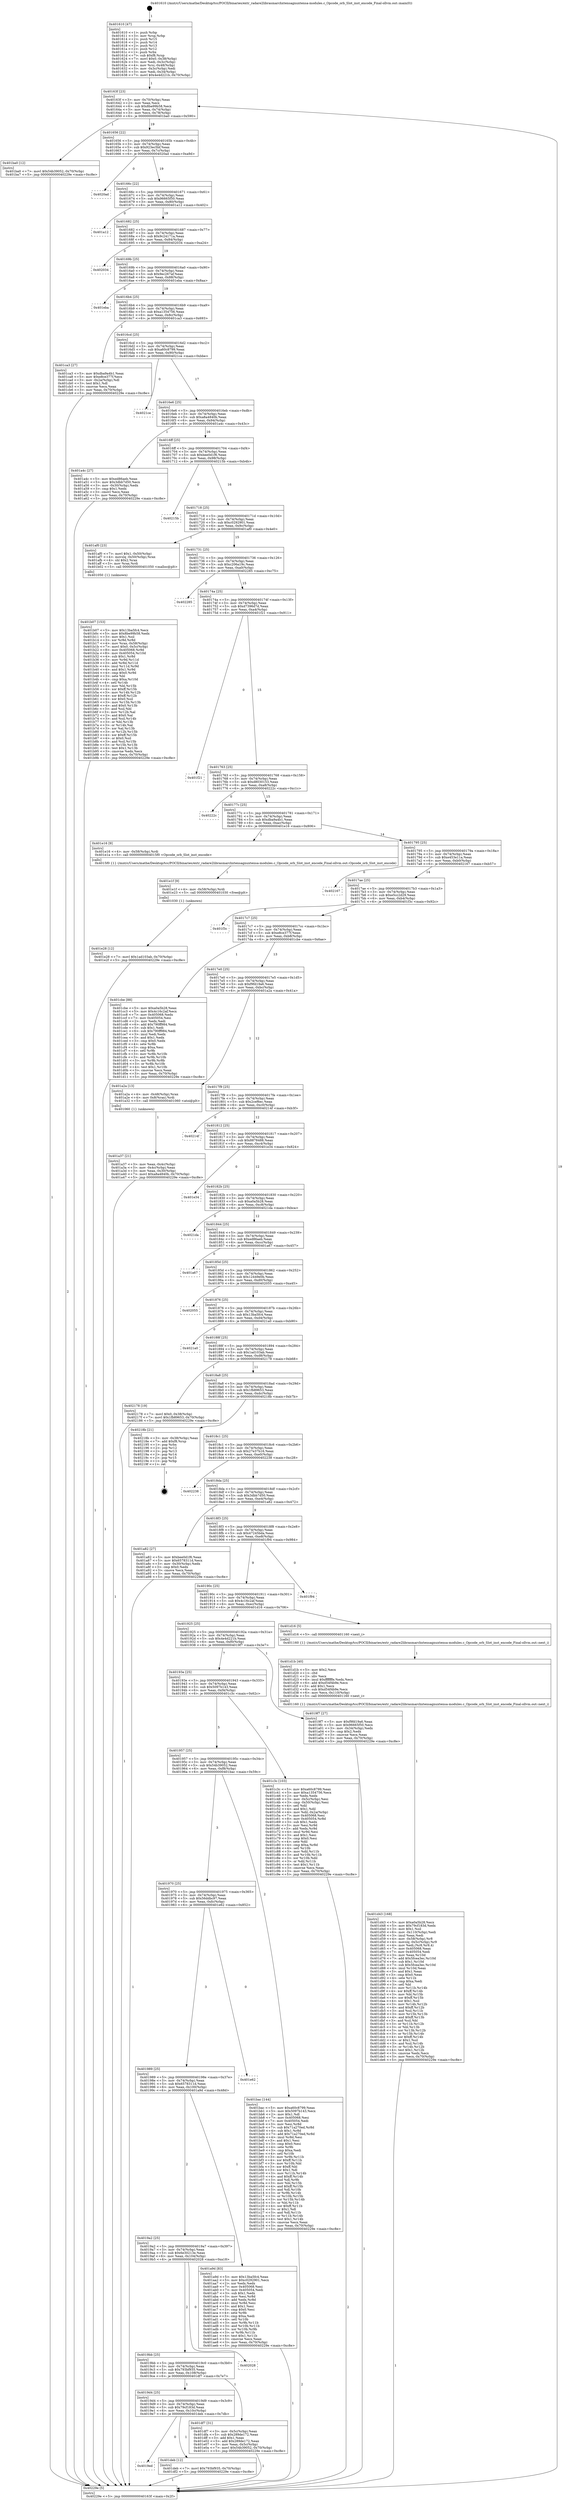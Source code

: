 digraph "0x401610" {
  label = "0x401610 (/mnt/c/Users/mathe/Desktop/tcc/POCII/binaries/extr_radare2librasmarchxtensagnuxtensa-modules.c_Opcode_orb_Slot_inst_encode_Final-ollvm.out::main(0))"
  labelloc = "t"
  node[shape=record]

  Entry [label="",width=0.3,height=0.3,shape=circle,fillcolor=black,style=filled]
  "0x40163f" [label="{
     0x40163f [23]\l
     | [instrs]\l
     &nbsp;&nbsp;0x40163f \<+3\>: mov -0x70(%rbp),%eax\l
     &nbsp;&nbsp;0x401642 \<+2\>: mov %eax,%ecx\l
     &nbsp;&nbsp;0x401644 \<+6\>: sub $0x8be99b58,%ecx\l
     &nbsp;&nbsp;0x40164a \<+3\>: mov %eax,-0x74(%rbp)\l
     &nbsp;&nbsp;0x40164d \<+3\>: mov %ecx,-0x78(%rbp)\l
     &nbsp;&nbsp;0x401650 \<+6\>: je 0000000000401ba0 \<main+0x590\>\l
  }"]
  "0x401ba0" [label="{
     0x401ba0 [12]\l
     | [instrs]\l
     &nbsp;&nbsp;0x401ba0 \<+7\>: movl $0x54b39052,-0x70(%rbp)\l
     &nbsp;&nbsp;0x401ba7 \<+5\>: jmp 000000000040229e \<main+0xc8e\>\l
  }"]
  "0x401656" [label="{
     0x401656 [22]\l
     | [instrs]\l
     &nbsp;&nbsp;0x401656 \<+5\>: jmp 000000000040165b \<main+0x4b\>\l
     &nbsp;&nbsp;0x40165b \<+3\>: mov -0x74(%rbp),%eax\l
     &nbsp;&nbsp;0x40165e \<+5\>: sub $0x923ec5bf,%eax\l
     &nbsp;&nbsp;0x401663 \<+3\>: mov %eax,-0x7c(%rbp)\l
     &nbsp;&nbsp;0x401666 \<+6\>: je 00000000004020ad \<main+0xa9d\>\l
  }"]
  Exit [label="",width=0.3,height=0.3,shape=circle,fillcolor=black,style=filled,peripheries=2]
  "0x4020ad" [label="{
     0x4020ad\l
  }", style=dashed]
  "0x40166c" [label="{
     0x40166c [22]\l
     | [instrs]\l
     &nbsp;&nbsp;0x40166c \<+5\>: jmp 0000000000401671 \<main+0x61\>\l
     &nbsp;&nbsp;0x401671 \<+3\>: mov -0x74(%rbp),%eax\l
     &nbsp;&nbsp;0x401674 \<+5\>: sub $0x96665f50,%eax\l
     &nbsp;&nbsp;0x401679 \<+3\>: mov %eax,-0x80(%rbp)\l
     &nbsp;&nbsp;0x40167c \<+6\>: je 0000000000401a12 \<main+0x402\>\l
  }"]
  "0x401e28" [label="{
     0x401e28 [12]\l
     | [instrs]\l
     &nbsp;&nbsp;0x401e28 \<+7\>: movl $0x1ad103ab,-0x70(%rbp)\l
     &nbsp;&nbsp;0x401e2f \<+5\>: jmp 000000000040229e \<main+0xc8e\>\l
  }"]
  "0x401a12" [label="{
     0x401a12\l
  }", style=dashed]
  "0x401682" [label="{
     0x401682 [25]\l
     | [instrs]\l
     &nbsp;&nbsp;0x401682 \<+5\>: jmp 0000000000401687 \<main+0x77\>\l
     &nbsp;&nbsp;0x401687 \<+3\>: mov -0x74(%rbp),%eax\l
     &nbsp;&nbsp;0x40168a \<+5\>: sub $0x9c24171a,%eax\l
     &nbsp;&nbsp;0x40168f \<+6\>: mov %eax,-0x84(%rbp)\l
     &nbsp;&nbsp;0x401695 \<+6\>: je 0000000000402034 \<main+0xa24\>\l
  }"]
  "0x401e1f" [label="{
     0x401e1f [9]\l
     | [instrs]\l
     &nbsp;&nbsp;0x401e1f \<+4\>: mov -0x58(%rbp),%rdi\l
     &nbsp;&nbsp;0x401e23 \<+5\>: call 0000000000401030 \<free@plt\>\l
     | [calls]\l
     &nbsp;&nbsp;0x401030 \{1\} (unknown)\l
  }"]
  "0x402034" [label="{
     0x402034\l
  }", style=dashed]
  "0x40169b" [label="{
     0x40169b [25]\l
     | [instrs]\l
     &nbsp;&nbsp;0x40169b \<+5\>: jmp 00000000004016a0 \<main+0x90\>\l
     &nbsp;&nbsp;0x4016a0 \<+3\>: mov -0x74(%rbp),%eax\l
     &nbsp;&nbsp;0x4016a3 \<+5\>: sub $0x9ec267af,%eax\l
     &nbsp;&nbsp;0x4016a8 \<+6\>: mov %eax,-0x88(%rbp)\l
     &nbsp;&nbsp;0x4016ae \<+6\>: je 0000000000401eba \<main+0x8aa\>\l
  }"]
  "0x4019ed" [label="{
     0x4019ed\l
  }", style=dashed]
  "0x401eba" [label="{
     0x401eba\l
  }", style=dashed]
  "0x4016b4" [label="{
     0x4016b4 [25]\l
     | [instrs]\l
     &nbsp;&nbsp;0x4016b4 \<+5\>: jmp 00000000004016b9 \<main+0xa9\>\l
     &nbsp;&nbsp;0x4016b9 \<+3\>: mov -0x74(%rbp),%eax\l
     &nbsp;&nbsp;0x4016bc \<+5\>: sub $0xa1354756,%eax\l
     &nbsp;&nbsp;0x4016c1 \<+6\>: mov %eax,-0x8c(%rbp)\l
     &nbsp;&nbsp;0x4016c7 \<+6\>: je 0000000000401ca3 \<main+0x693\>\l
  }"]
  "0x401deb" [label="{
     0x401deb [12]\l
     | [instrs]\l
     &nbsp;&nbsp;0x401deb \<+7\>: movl $0x793bf935,-0x70(%rbp)\l
     &nbsp;&nbsp;0x401df2 \<+5\>: jmp 000000000040229e \<main+0xc8e\>\l
  }"]
  "0x401ca3" [label="{
     0x401ca3 [27]\l
     | [instrs]\l
     &nbsp;&nbsp;0x401ca3 \<+5\>: mov $0xdba9a4b1,%eax\l
     &nbsp;&nbsp;0x401ca8 \<+5\>: mov $0xe8ce377f,%ecx\l
     &nbsp;&nbsp;0x401cad \<+3\>: mov -0x2a(%rbp),%dl\l
     &nbsp;&nbsp;0x401cb0 \<+3\>: test $0x1,%dl\l
     &nbsp;&nbsp;0x401cb3 \<+3\>: cmovne %ecx,%eax\l
     &nbsp;&nbsp;0x401cb6 \<+3\>: mov %eax,-0x70(%rbp)\l
     &nbsp;&nbsp;0x401cb9 \<+5\>: jmp 000000000040229e \<main+0xc8e\>\l
  }"]
  "0x4016cd" [label="{
     0x4016cd [25]\l
     | [instrs]\l
     &nbsp;&nbsp;0x4016cd \<+5\>: jmp 00000000004016d2 \<main+0xc2\>\l
     &nbsp;&nbsp;0x4016d2 \<+3\>: mov -0x74(%rbp),%eax\l
     &nbsp;&nbsp;0x4016d5 \<+5\>: sub $0xa60c8799,%eax\l
     &nbsp;&nbsp;0x4016da \<+6\>: mov %eax,-0x90(%rbp)\l
     &nbsp;&nbsp;0x4016e0 \<+6\>: je 00000000004021ce \<main+0xbbe\>\l
  }"]
  "0x4019d4" [label="{
     0x4019d4 [25]\l
     | [instrs]\l
     &nbsp;&nbsp;0x4019d4 \<+5\>: jmp 00000000004019d9 \<main+0x3c9\>\l
     &nbsp;&nbsp;0x4019d9 \<+3\>: mov -0x74(%rbp),%eax\l
     &nbsp;&nbsp;0x4019dc \<+5\>: sub $0x79cf183d,%eax\l
     &nbsp;&nbsp;0x4019e1 \<+6\>: mov %eax,-0x10c(%rbp)\l
     &nbsp;&nbsp;0x4019e7 \<+6\>: je 0000000000401deb \<main+0x7db\>\l
  }"]
  "0x4021ce" [label="{
     0x4021ce\l
  }", style=dashed]
  "0x4016e6" [label="{
     0x4016e6 [25]\l
     | [instrs]\l
     &nbsp;&nbsp;0x4016e6 \<+5\>: jmp 00000000004016eb \<main+0xdb\>\l
     &nbsp;&nbsp;0x4016eb \<+3\>: mov -0x74(%rbp),%eax\l
     &nbsp;&nbsp;0x4016ee \<+5\>: sub $0xa8a4840b,%eax\l
     &nbsp;&nbsp;0x4016f3 \<+6\>: mov %eax,-0x94(%rbp)\l
     &nbsp;&nbsp;0x4016f9 \<+6\>: je 0000000000401a4c \<main+0x43c\>\l
  }"]
  "0x401df7" [label="{
     0x401df7 [31]\l
     | [instrs]\l
     &nbsp;&nbsp;0x401df7 \<+3\>: mov -0x5c(%rbp),%eax\l
     &nbsp;&nbsp;0x401dfa \<+5\>: sub $0x289de172,%eax\l
     &nbsp;&nbsp;0x401dff \<+3\>: add $0x1,%eax\l
     &nbsp;&nbsp;0x401e02 \<+5\>: add $0x289de172,%eax\l
     &nbsp;&nbsp;0x401e07 \<+3\>: mov %eax,-0x5c(%rbp)\l
     &nbsp;&nbsp;0x401e0a \<+7\>: movl $0x54b39052,-0x70(%rbp)\l
     &nbsp;&nbsp;0x401e11 \<+5\>: jmp 000000000040229e \<main+0xc8e\>\l
  }"]
  "0x401a4c" [label="{
     0x401a4c [27]\l
     | [instrs]\l
     &nbsp;&nbsp;0x401a4c \<+5\>: mov $0xed86aeb,%eax\l
     &nbsp;&nbsp;0x401a51 \<+5\>: mov $0x3dbb7d50,%ecx\l
     &nbsp;&nbsp;0x401a56 \<+3\>: mov -0x30(%rbp),%edx\l
     &nbsp;&nbsp;0x401a59 \<+3\>: cmp $0x1,%edx\l
     &nbsp;&nbsp;0x401a5c \<+3\>: cmovl %ecx,%eax\l
     &nbsp;&nbsp;0x401a5f \<+3\>: mov %eax,-0x70(%rbp)\l
     &nbsp;&nbsp;0x401a62 \<+5\>: jmp 000000000040229e \<main+0xc8e\>\l
  }"]
  "0x4016ff" [label="{
     0x4016ff [25]\l
     | [instrs]\l
     &nbsp;&nbsp;0x4016ff \<+5\>: jmp 0000000000401704 \<main+0xf4\>\l
     &nbsp;&nbsp;0x401704 \<+3\>: mov -0x74(%rbp),%eax\l
     &nbsp;&nbsp;0x401707 \<+5\>: sub $0xbee0d1f6,%eax\l
     &nbsp;&nbsp;0x40170c \<+6\>: mov %eax,-0x98(%rbp)\l
     &nbsp;&nbsp;0x401712 \<+6\>: je 000000000040215b \<main+0xb4b\>\l
  }"]
  "0x4019bb" [label="{
     0x4019bb [25]\l
     | [instrs]\l
     &nbsp;&nbsp;0x4019bb \<+5\>: jmp 00000000004019c0 \<main+0x3b0\>\l
     &nbsp;&nbsp;0x4019c0 \<+3\>: mov -0x74(%rbp),%eax\l
     &nbsp;&nbsp;0x4019c3 \<+5\>: sub $0x793bf935,%eax\l
     &nbsp;&nbsp;0x4019c8 \<+6\>: mov %eax,-0x108(%rbp)\l
     &nbsp;&nbsp;0x4019ce \<+6\>: je 0000000000401df7 \<main+0x7e7\>\l
  }"]
  "0x40215b" [label="{
     0x40215b\l
  }", style=dashed]
  "0x401718" [label="{
     0x401718 [25]\l
     | [instrs]\l
     &nbsp;&nbsp;0x401718 \<+5\>: jmp 000000000040171d \<main+0x10d\>\l
     &nbsp;&nbsp;0x40171d \<+3\>: mov -0x74(%rbp),%eax\l
     &nbsp;&nbsp;0x401720 \<+5\>: sub $0xc0292901,%eax\l
     &nbsp;&nbsp;0x401725 \<+6\>: mov %eax,-0x9c(%rbp)\l
     &nbsp;&nbsp;0x40172b \<+6\>: je 0000000000401af0 \<main+0x4e0\>\l
  }"]
  "0x402028" [label="{
     0x402028\l
  }", style=dashed]
  "0x401af0" [label="{
     0x401af0 [23]\l
     | [instrs]\l
     &nbsp;&nbsp;0x401af0 \<+7\>: movl $0x1,-0x50(%rbp)\l
     &nbsp;&nbsp;0x401af7 \<+4\>: movslq -0x50(%rbp),%rax\l
     &nbsp;&nbsp;0x401afb \<+4\>: shl $0x2,%rax\l
     &nbsp;&nbsp;0x401aff \<+3\>: mov %rax,%rdi\l
     &nbsp;&nbsp;0x401b02 \<+5\>: call 0000000000401050 \<malloc@plt\>\l
     | [calls]\l
     &nbsp;&nbsp;0x401050 \{1\} (unknown)\l
  }"]
  "0x401731" [label="{
     0x401731 [25]\l
     | [instrs]\l
     &nbsp;&nbsp;0x401731 \<+5\>: jmp 0000000000401736 \<main+0x126\>\l
     &nbsp;&nbsp;0x401736 \<+3\>: mov -0x74(%rbp),%eax\l
     &nbsp;&nbsp;0x401739 \<+5\>: sub $0xc206a19c,%eax\l
     &nbsp;&nbsp;0x40173e \<+6\>: mov %eax,-0xa0(%rbp)\l
     &nbsp;&nbsp;0x401744 \<+6\>: je 0000000000402285 \<main+0xc75\>\l
  }"]
  "0x401d43" [label="{
     0x401d43 [168]\l
     | [instrs]\l
     &nbsp;&nbsp;0x401d43 \<+5\>: mov $0xa0a5b28,%ecx\l
     &nbsp;&nbsp;0x401d48 \<+5\>: mov $0x79cf183d,%edx\l
     &nbsp;&nbsp;0x401d4d \<+3\>: mov $0x1,%sil\l
     &nbsp;&nbsp;0x401d50 \<+6\>: mov -0x110(%rbp),%edi\l
     &nbsp;&nbsp;0x401d56 \<+3\>: imul %eax,%edi\l
     &nbsp;&nbsp;0x401d59 \<+4\>: mov -0x58(%rbp),%r8\l
     &nbsp;&nbsp;0x401d5d \<+4\>: movslq -0x5c(%rbp),%r9\l
     &nbsp;&nbsp;0x401d61 \<+4\>: mov %edi,(%r8,%r9,4)\l
     &nbsp;&nbsp;0x401d65 \<+7\>: mov 0x405068,%eax\l
     &nbsp;&nbsp;0x401d6c \<+7\>: mov 0x405054,%edi\l
     &nbsp;&nbsp;0x401d73 \<+3\>: mov %eax,%r10d\l
     &nbsp;&nbsp;0x401d76 \<+7\>: add $0x5fcea3ec,%r10d\l
     &nbsp;&nbsp;0x401d7d \<+4\>: sub $0x1,%r10d\l
     &nbsp;&nbsp;0x401d81 \<+7\>: sub $0x5fcea3ec,%r10d\l
     &nbsp;&nbsp;0x401d88 \<+4\>: imul %r10d,%eax\l
     &nbsp;&nbsp;0x401d8c \<+3\>: and $0x1,%eax\l
     &nbsp;&nbsp;0x401d8f \<+3\>: cmp $0x0,%eax\l
     &nbsp;&nbsp;0x401d92 \<+4\>: sete %r11b\l
     &nbsp;&nbsp;0x401d96 \<+3\>: cmp $0xa,%edi\l
     &nbsp;&nbsp;0x401d99 \<+3\>: setl %bl\l
     &nbsp;&nbsp;0x401d9c \<+3\>: mov %r11b,%r14b\l
     &nbsp;&nbsp;0x401d9f \<+4\>: xor $0xff,%r14b\l
     &nbsp;&nbsp;0x401da3 \<+3\>: mov %bl,%r15b\l
     &nbsp;&nbsp;0x401da6 \<+4\>: xor $0xff,%r15b\l
     &nbsp;&nbsp;0x401daa \<+4\>: xor $0x1,%sil\l
     &nbsp;&nbsp;0x401dae \<+3\>: mov %r14b,%r12b\l
     &nbsp;&nbsp;0x401db1 \<+4\>: and $0xff,%r12b\l
     &nbsp;&nbsp;0x401db5 \<+3\>: and %sil,%r11b\l
     &nbsp;&nbsp;0x401db8 \<+3\>: mov %r15b,%r13b\l
     &nbsp;&nbsp;0x401dbb \<+4\>: and $0xff,%r13b\l
     &nbsp;&nbsp;0x401dbf \<+3\>: and %sil,%bl\l
     &nbsp;&nbsp;0x401dc2 \<+3\>: or %r11b,%r12b\l
     &nbsp;&nbsp;0x401dc5 \<+3\>: or %bl,%r13b\l
     &nbsp;&nbsp;0x401dc8 \<+3\>: xor %r13b,%r12b\l
     &nbsp;&nbsp;0x401dcb \<+3\>: or %r15b,%r14b\l
     &nbsp;&nbsp;0x401dce \<+4\>: xor $0xff,%r14b\l
     &nbsp;&nbsp;0x401dd2 \<+4\>: or $0x1,%sil\l
     &nbsp;&nbsp;0x401dd6 \<+3\>: and %sil,%r14b\l
     &nbsp;&nbsp;0x401dd9 \<+3\>: or %r14b,%r12b\l
     &nbsp;&nbsp;0x401ddc \<+4\>: test $0x1,%r12b\l
     &nbsp;&nbsp;0x401de0 \<+3\>: cmovne %edx,%ecx\l
     &nbsp;&nbsp;0x401de3 \<+3\>: mov %ecx,-0x70(%rbp)\l
     &nbsp;&nbsp;0x401de6 \<+5\>: jmp 000000000040229e \<main+0xc8e\>\l
  }"]
  "0x402285" [label="{
     0x402285\l
  }", style=dashed]
  "0x40174a" [label="{
     0x40174a [25]\l
     | [instrs]\l
     &nbsp;&nbsp;0x40174a \<+5\>: jmp 000000000040174f \<main+0x13f\>\l
     &nbsp;&nbsp;0x40174f \<+3\>: mov -0x74(%rbp),%eax\l
     &nbsp;&nbsp;0x401752 \<+5\>: sub $0xd7396d7d,%eax\l
     &nbsp;&nbsp;0x401757 \<+6\>: mov %eax,-0xa4(%rbp)\l
     &nbsp;&nbsp;0x40175d \<+6\>: je 0000000000401f21 \<main+0x911\>\l
  }"]
  "0x401d1b" [label="{
     0x401d1b [40]\l
     | [instrs]\l
     &nbsp;&nbsp;0x401d1b \<+5\>: mov $0x2,%ecx\l
     &nbsp;&nbsp;0x401d20 \<+1\>: cltd\l
     &nbsp;&nbsp;0x401d21 \<+2\>: idiv %ecx\l
     &nbsp;&nbsp;0x401d23 \<+6\>: imul $0xfffffffe,%edx,%ecx\l
     &nbsp;&nbsp;0x401d29 \<+6\>: add $0xd54f4b9e,%ecx\l
     &nbsp;&nbsp;0x401d2f \<+3\>: add $0x1,%ecx\l
     &nbsp;&nbsp;0x401d32 \<+6\>: sub $0xd54f4b9e,%ecx\l
     &nbsp;&nbsp;0x401d38 \<+6\>: mov %ecx,-0x110(%rbp)\l
     &nbsp;&nbsp;0x401d3e \<+5\>: call 0000000000401160 \<next_i\>\l
     | [calls]\l
     &nbsp;&nbsp;0x401160 \{1\} (/mnt/c/Users/mathe/Desktop/tcc/POCII/binaries/extr_radare2librasmarchxtensagnuxtensa-modules.c_Opcode_orb_Slot_inst_encode_Final-ollvm.out::next_i)\l
  }"]
  "0x401f21" [label="{
     0x401f21\l
  }", style=dashed]
  "0x401763" [label="{
     0x401763 [25]\l
     | [instrs]\l
     &nbsp;&nbsp;0x401763 \<+5\>: jmp 0000000000401768 \<main+0x158\>\l
     &nbsp;&nbsp;0x401768 \<+3\>: mov -0x74(%rbp),%eax\l
     &nbsp;&nbsp;0x40176b \<+5\>: sub $0xd8030153,%eax\l
     &nbsp;&nbsp;0x401770 \<+6\>: mov %eax,-0xa8(%rbp)\l
     &nbsp;&nbsp;0x401776 \<+6\>: je 000000000040222c \<main+0xc1c\>\l
  }"]
  "0x401b07" [label="{
     0x401b07 [153]\l
     | [instrs]\l
     &nbsp;&nbsp;0x401b07 \<+5\>: mov $0x13ba5fc4,%ecx\l
     &nbsp;&nbsp;0x401b0c \<+5\>: mov $0x8be99b58,%edx\l
     &nbsp;&nbsp;0x401b11 \<+3\>: mov $0x1,%sil\l
     &nbsp;&nbsp;0x401b14 \<+3\>: xor %r8d,%r8d\l
     &nbsp;&nbsp;0x401b17 \<+4\>: mov %rax,-0x58(%rbp)\l
     &nbsp;&nbsp;0x401b1b \<+7\>: movl $0x0,-0x5c(%rbp)\l
     &nbsp;&nbsp;0x401b22 \<+8\>: mov 0x405068,%r9d\l
     &nbsp;&nbsp;0x401b2a \<+8\>: mov 0x405054,%r10d\l
     &nbsp;&nbsp;0x401b32 \<+4\>: sub $0x1,%r8d\l
     &nbsp;&nbsp;0x401b36 \<+3\>: mov %r9d,%r11d\l
     &nbsp;&nbsp;0x401b39 \<+3\>: add %r8d,%r11d\l
     &nbsp;&nbsp;0x401b3c \<+4\>: imul %r11d,%r9d\l
     &nbsp;&nbsp;0x401b40 \<+4\>: and $0x1,%r9d\l
     &nbsp;&nbsp;0x401b44 \<+4\>: cmp $0x0,%r9d\l
     &nbsp;&nbsp;0x401b48 \<+3\>: sete %bl\l
     &nbsp;&nbsp;0x401b4b \<+4\>: cmp $0xa,%r10d\l
     &nbsp;&nbsp;0x401b4f \<+4\>: setl %r14b\l
     &nbsp;&nbsp;0x401b53 \<+3\>: mov %bl,%r15b\l
     &nbsp;&nbsp;0x401b56 \<+4\>: xor $0xff,%r15b\l
     &nbsp;&nbsp;0x401b5a \<+3\>: mov %r14b,%r12b\l
     &nbsp;&nbsp;0x401b5d \<+4\>: xor $0xff,%r12b\l
     &nbsp;&nbsp;0x401b61 \<+4\>: xor $0x0,%sil\l
     &nbsp;&nbsp;0x401b65 \<+3\>: mov %r15b,%r13b\l
     &nbsp;&nbsp;0x401b68 \<+4\>: and $0x0,%r13b\l
     &nbsp;&nbsp;0x401b6c \<+3\>: and %sil,%bl\l
     &nbsp;&nbsp;0x401b6f \<+3\>: mov %r12b,%al\l
     &nbsp;&nbsp;0x401b72 \<+2\>: and $0x0,%al\l
     &nbsp;&nbsp;0x401b74 \<+3\>: and %sil,%r14b\l
     &nbsp;&nbsp;0x401b77 \<+3\>: or %bl,%r13b\l
     &nbsp;&nbsp;0x401b7a \<+3\>: or %r14b,%al\l
     &nbsp;&nbsp;0x401b7d \<+3\>: xor %al,%r13b\l
     &nbsp;&nbsp;0x401b80 \<+3\>: or %r12b,%r15b\l
     &nbsp;&nbsp;0x401b83 \<+4\>: xor $0xff,%r15b\l
     &nbsp;&nbsp;0x401b87 \<+4\>: or $0x0,%sil\l
     &nbsp;&nbsp;0x401b8b \<+3\>: and %sil,%r15b\l
     &nbsp;&nbsp;0x401b8e \<+3\>: or %r15b,%r13b\l
     &nbsp;&nbsp;0x401b91 \<+4\>: test $0x1,%r13b\l
     &nbsp;&nbsp;0x401b95 \<+3\>: cmovne %edx,%ecx\l
     &nbsp;&nbsp;0x401b98 \<+3\>: mov %ecx,-0x70(%rbp)\l
     &nbsp;&nbsp;0x401b9b \<+5\>: jmp 000000000040229e \<main+0xc8e\>\l
  }"]
  "0x40222c" [label="{
     0x40222c\l
  }", style=dashed]
  "0x40177c" [label="{
     0x40177c [25]\l
     | [instrs]\l
     &nbsp;&nbsp;0x40177c \<+5\>: jmp 0000000000401781 \<main+0x171\>\l
     &nbsp;&nbsp;0x401781 \<+3\>: mov -0x74(%rbp),%eax\l
     &nbsp;&nbsp;0x401784 \<+5\>: sub $0xdba9a4b1,%eax\l
     &nbsp;&nbsp;0x401789 \<+6\>: mov %eax,-0xac(%rbp)\l
     &nbsp;&nbsp;0x40178f \<+6\>: je 0000000000401e16 \<main+0x806\>\l
  }"]
  "0x4019a2" [label="{
     0x4019a2 [25]\l
     | [instrs]\l
     &nbsp;&nbsp;0x4019a2 \<+5\>: jmp 00000000004019a7 \<main+0x397\>\l
     &nbsp;&nbsp;0x4019a7 \<+3\>: mov -0x74(%rbp),%eax\l
     &nbsp;&nbsp;0x4019aa \<+5\>: sub $0x6e30213e,%eax\l
     &nbsp;&nbsp;0x4019af \<+6\>: mov %eax,-0x104(%rbp)\l
     &nbsp;&nbsp;0x4019b5 \<+6\>: je 0000000000402028 \<main+0xa18\>\l
  }"]
  "0x401e16" [label="{
     0x401e16 [9]\l
     | [instrs]\l
     &nbsp;&nbsp;0x401e16 \<+4\>: mov -0x58(%rbp),%rdi\l
     &nbsp;&nbsp;0x401e1a \<+5\>: call 00000000004015f0 \<Opcode_orb_Slot_inst_encode\>\l
     | [calls]\l
     &nbsp;&nbsp;0x4015f0 \{1\} (/mnt/c/Users/mathe/Desktop/tcc/POCII/binaries/extr_radare2librasmarchxtensagnuxtensa-modules.c_Opcode_orb_Slot_inst_encode_Final-ollvm.out::Opcode_orb_Slot_inst_encode)\l
  }"]
  "0x401795" [label="{
     0x401795 [25]\l
     | [instrs]\l
     &nbsp;&nbsp;0x401795 \<+5\>: jmp 000000000040179a \<main+0x18a\>\l
     &nbsp;&nbsp;0x40179a \<+3\>: mov -0x74(%rbp),%eax\l
     &nbsp;&nbsp;0x40179d \<+5\>: sub $0xe453e11a,%eax\l
     &nbsp;&nbsp;0x4017a2 \<+6\>: mov %eax,-0xb0(%rbp)\l
     &nbsp;&nbsp;0x4017a8 \<+6\>: je 0000000000402167 \<main+0xb57\>\l
  }"]
  "0x401a9d" [label="{
     0x401a9d [83]\l
     | [instrs]\l
     &nbsp;&nbsp;0x401a9d \<+5\>: mov $0x13ba5fc4,%eax\l
     &nbsp;&nbsp;0x401aa2 \<+5\>: mov $0xc0292901,%ecx\l
     &nbsp;&nbsp;0x401aa7 \<+2\>: xor %edx,%edx\l
     &nbsp;&nbsp;0x401aa9 \<+7\>: mov 0x405068,%esi\l
     &nbsp;&nbsp;0x401ab0 \<+7\>: mov 0x405054,%edi\l
     &nbsp;&nbsp;0x401ab7 \<+3\>: sub $0x1,%edx\l
     &nbsp;&nbsp;0x401aba \<+3\>: mov %esi,%r8d\l
     &nbsp;&nbsp;0x401abd \<+3\>: add %edx,%r8d\l
     &nbsp;&nbsp;0x401ac0 \<+4\>: imul %r8d,%esi\l
     &nbsp;&nbsp;0x401ac4 \<+3\>: and $0x1,%esi\l
     &nbsp;&nbsp;0x401ac7 \<+3\>: cmp $0x0,%esi\l
     &nbsp;&nbsp;0x401aca \<+4\>: sete %r9b\l
     &nbsp;&nbsp;0x401ace \<+3\>: cmp $0xa,%edi\l
     &nbsp;&nbsp;0x401ad1 \<+4\>: setl %r10b\l
     &nbsp;&nbsp;0x401ad5 \<+3\>: mov %r9b,%r11b\l
     &nbsp;&nbsp;0x401ad8 \<+3\>: and %r10b,%r11b\l
     &nbsp;&nbsp;0x401adb \<+3\>: xor %r10b,%r9b\l
     &nbsp;&nbsp;0x401ade \<+3\>: or %r9b,%r11b\l
     &nbsp;&nbsp;0x401ae1 \<+4\>: test $0x1,%r11b\l
     &nbsp;&nbsp;0x401ae5 \<+3\>: cmovne %ecx,%eax\l
     &nbsp;&nbsp;0x401ae8 \<+3\>: mov %eax,-0x70(%rbp)\l
     &nbsp;&nbsp;0x401aeb \<+5\>: jmp 000000000040229e \<main+0xc8e\>\l
  }"]
  "0x402167" [label="{
     0x402167\l
  }", style=dashed]
  "0x4017ae" [label="{
     0x4017ae [25]\l
     | [instrs]\l
     &nbsp;&nbsp;0x4017ae \<+5\>: jmp 00000000004017b3 \<main+0x1a3\>\l
     &nbsp;&nbsp;0x4017b3 \<+3\>: mov -0x74(%rbp),%eax\l
     &nbsp;&nbsp;0x4017b6 \<+5\>: sub $0xe5cc2d29,%eax\l
     &nbsp;&nbsp;0x4017bb \<+6\>: mov %eax,-0xb4(%rbp)\l
     &nbsp;&nbsp;0x4017c1 \<+6\>: je 0000000000401f3c \<main+0x92c\>\l
  }"]
  "0x401989" [label="{
     0x401989 [25]\l
     | [instrs]\l
     &nbsp;&nbsp;0x401989 \<+5\>: jmp 000000000040198e \<main+0x37e\>\l
     &nbsp;&nbsp;0x40198e \<+3\>: mov -0x74(%rbp),%eax\l
     &nbsp;&nbsp;0x401991 \<+5\>: sub $0x6578311d,%eax\l
     &nbsp;&nbsp;0x401996 \<+6\>: mov %eax,-0x100(%rbp)\l
     &nbsp;&nbsp;0x40199c \<+6\>: je 0000000000401a9d \<main+0x48d\>\l
  }"]
  "0x401f3c" [label="{
     0x401f3c\l
  }", style=dashed]
  "0x4017c7" [label="{
     0x4017c7 [25]\l
     | [instrs]\l
     &nbsp;&nbsp;0x4017c7 \<+5\>: jmp 00000000004017cc \<main+0x1bc\>\l
     &nbsp;&nbsp;0x4017cc \<+3\>: mov -0x74(%rbp),%eax\l
     &nbsp;&nbsp;0x4017cf \<+5\>: sub $0xe8ce377f,%eax\l
     &nbsp;&nbsp;0x4017d4 \<+6\>: mov %eax,-0xb8(%rbp)\l
     &nbsp;&nbsp;0x4017da \<+6\>: je 0000000000401cbe \<main+0x6ae\>\l
  }"]
  "0x401e62" [label="{
     0x401e62\l
  }", style=dashed]
  "0x401cbe" [label="{
     0x401cbe [88]\l
     | [instrs]\l
     &nbsp;&nbsp;0x401cbe \<+5\>: mov $0xa0a5b28,%eax\l
     &nbsp;&nbsp;0x401cc3 \<+5\>: mov $0x4c16c2af,%ecx\l
     &nbsp;&nbsp;0x401cc8 \<+7\>: mov 0x405068,%edx\l
     &nbsp;&nbsp;0x401ccf \<+7\>: mov 0x405054,%esi\l
     &nbsp;&nbsp;0x401cd6 \<+2\>: mov %edx,%edi\l
     &nbsp;&nbsp;0x401cd8 \<+6\>: add $0x790ff984,%edi\l
     &nbsp;&nbsp;0x401cde \<+3\>: sub $0x1,%edi\l
     &nbsp;&nbsp;0x401ce1 \<+6\>: sub $0x790ff984,%edi\l
     &nbsp;&nbsp;0x401ce7 \<+3\>: imul %edi,%edx\l
     &nbsp;&nbsp;0x401cea \<+3\>: and $0x1,%edx\l
     &nbsp;&nbsp;0x401ced \<+3\>: cmp $0x0,%edx\l
     &nbsp;&nbsp;0x401cf0 \<+4\>: sete %r8b\l
     &nbsp;&nbsp;0x401cf4 \<+3\>: cmp $0xa,%esi\l
     &nbsp;&nbsp;0x401cf7 \<+4\>: setl %r9b\l
     &nbsp;&nbsp;0x401cfb \<+3\>: mov %r8b,%r10b\l
     &nbsp;&nbsp;0x401cfe \<+3\>: and %r9b,%r10b\l
     &nbsp;&nbsp;0x401d01 \<+3\>: xor %r9b,%r8b\l
     &nbsp;&nbsp;0x401d04 \<+3\>: or %r8b,%r10b\l
     &nbsp;&nbsp;0x401d07 \<+4\>: test $0x1,%r10b\l
     &nbsp;&nbsp;0x401d0b \<+3\>: cmovne %ecx,%eax\l
     &nbsp;&nbsp;0x401d0e \<+3\>: mov %eax,-0x70(%rbp)\l
     &nbsp;&nbsp;0x401d11 \<+5\>: jmp 000000000040229e \<main+0xc8e\>\l
  }"]
  "0x4017e0" [label="{
     0x4017e0 [25]\l
     | [instrs]\l
     &nbsp;&nbsp;0x4017e0 \<+5\>: jmp 00000000004017e5 \<main+0x1d5\>\l
     &nbsp;&nbsp;0x4017e5 \<+3\>: mov -0x74(%rbp),%eax\l
     &nbsp;&nbsp;0x4017e8 \<+5\>: sub $0xf9fd19a6,%eax\l
     &nbsp;&nbsp;0x4017ed \<+6\>: mov %eax,-0xbc(%rbp)\l
     &nbsp;&nbsp;0x4017f3 \<+6\>: je 0000000000401a2a \<main+0x41a\>\l
  }"]
  "0x401970" [label="{
     0x401970 [25]\l
     | [instrs]\l
     &nbsp;&nbsp;0x401970 \<+5\>: jmp 0000000000401975 \<main+0x365\>\l
     &nbsp;&nbsp;0x401975 \<+3\>: mov -0x74(%rbp),%eax\l
     &nbsp;&nbsp;0x401978 \<+5\>: sub $0x56ddbc97,%eax\l
     &nbsp;&nbsp;0x40197d \<+6\>: mov %eax,-0xfc(%rbp)\l
     &nbsp;&nbsp;0x401983 \<+6\>: je 0000000000401e62 \<main+0x852\>\l
  }"]
  "0x401a2a" [label="{
     0x401a2a [13]\l
     | [instrs]\l
     &nbsp;&nbsp;0x401a2a \<+4\>: mov -0x48(%rbp),%rax\l
     &nbsp;&nbsp;0x401a2e \<+4\>: mov 0x8(%rax),%rdi\l
     &nbsp;&nbsp;0x401a32 \<+5\>: call 0000000000401060 \<atoi@plt\>\l
     | [calls]\l
     &nbsp;&nbsp;0x401060 \{1\} (unknown)\l
  }"]
  "0x4017f9" [label="{
     0x4017f9 [25]\l
     | [instrs]\l
     &nbsp;&nbsp;0x4017f9 \<+5\>: jmp 00000000004017fe \<main+0x1ee\>\l
     &nbsp;&nbsp;0x4017fe \<+3\>: mov -0x74(%rbp),%eax\l
     &nbsp;&nbsp;0x401801 \<+5\>: sub $0x2cef6ec,%eax\l
     &nbsp;&nbsp;0x401806 \<+6\>: mov %eax,-0xc0(%rbp)\l
     &nbsp;&nbsp;0x40180c \<+6\>: je 000000000040214f \<main+0xb3f\>\l
  }"]
  "0x401bac" [label="{
     0x401bac [144]\l
     | [instrs]\l
     &nbsp;&nbsp;0x401bac \<+5\>: mov $0xa60c8799,%eax\l
     &nbsp;&nbsp;0x401bb1 \<+5\>: mov $0x5097b143,%ecx\l
     &nbsp;&nbsp;0x401bb6 \<+2\>: mov $0x1,%dl\l
     &nbsp;&nbsp;0x401bb8 \<+7\>: mov 0x405068,%esi\l
     &nbsp;&nbsp;0x401bbf \<+7\>: mov 0x405054,%edi\l
     &nbsp;&nbsp;0x401bc6 \<+3\>: mov %esi,%r8d\l
     &nbsp;&nbsp;0x401bc9 \<+7\>: sub $0x71a270ed,%r8d\l
     &nbsp;&nbsp;0x401bd0 \<+4\>: sub $0x1,%r8d\l
     &nbsp;&nbsp;0x401bd4 \<+7\>: add $0x71a270ed,%r8d\l
     &nbsp;&nbsp;0x401bdb \<+4\>: imul %r8d,%esi\l
     &nbsp;&nbsp;0x401bdf \<+3\>: and $0x1,%esi\l
     &nbsp;&nbsp;0x401be2 \<+3\>: cmp $0x0,%esi\l
     &nbsp;&nbsp;0x401be5 \<+4\>: sete %r9b\l
     &nbsp;&nbsp;0x401be9 \<+3\>: cmp $0xa,%edi\l
     &nbsp;&nbsp;0x401bec \<+4\>: setl %r10b\l
     &nbsp;&nbsp;0x401bf0 \<+3\>: mov %r9b,%r11b\l
     &nbsp;&nbsp;0x401bf3 \<+4\>: xor $0xff,%r11b\l
     &nbsp;&nbsp;0x401bf7 \<+3\>: mov %r10b,%bl\l
     &nbsp;&nbsp;0x401bfa \<+3\>: xor $0xff,%bl\l
     &nbsp;&nbsp;0x401bfd \<+3\>: xor $0x1,%dl\l
     &nbsp;&nbsp;0x401c00 \<+3\>: mov %r11b,%r14b\l
     &nbsp;&nbsp;0x401c03 \<+4\>: and $0xff,%r14b\l
     &nbsp;&nbsp;0x401c07 \<+3\>: and %dl,%r9b\l
     &nbsp;&nbsp;0x401c0a \<+3\>: mov %bl,%r15b\l
     &nbsp;&nbsp;0x401c0d \<+4\>: and $0xff,%r15b\l
     &nbsp;&nbsp;0x401c11 \<+3\>: and %dl,%r10b\l
     &nbsp;&nbsp;0x401c14 \<+3\>: or %r9b,%r14b\l
     &nbsp;&nbsp;0x401c17 \<+3\>: or %r10b,%r15b\l
     &nbsp;&nbsp;0x401c1a \<+3\>: xor %r15b,%r14b\l
     &nbsp;&nbsp;0x401c1d \<+3\>: or %bl,%r11b\l
     &nbsp;&nbsp;0x401c20 \<+4\>: xor $0xff,%r11b\l
     &nbsp;&nbsp;0x401c24 \<+3\>: or $0x1,%dl\l
     &nbsp;&nbsp;0x401c27 \<+3\>: and %dl,%r11b\l
     &nbsp;&nbsp;0x401c2a \<+3\>: or %r11b,%r14b\l
     &nbsp;&nbsp;0x401c2d \<+4\>: test $0x1,%r14b\l
     &nbsp;&nbsp;0x401c31 \<+3\>: cmovne %ecx,%eax\l
     &nbsp;&nbsp;0x401c34 \<+3\>: mov %eax,-0x70(%rbp)\l
     &nbsp;&nbsp;0x401c37 \<+5\>: jmp 000000000040229e \<main+0xc8e\>\l
  }"]
  "0x40214f" [label="{
     0x40214f\l
  }", style=dashed]
  "0x401812" [label="{
     0x401812 [25]\l
     | [instrs]\l
     &nbsp;&nbsp;0x401812 \<+5\>: jmp 0000000000401817 \<main+0x207\>\l
     &nbsp;&nbsp;0x401817 \<+3\>: mov -0x74(%rbp),%eax\l
     &nbsp;&nbsp;0x40181a \<+5\>: sub $0x8878488,%eax\l
     &nbsp;&nbsp;0x40181f \<+6\>: mov %eax,-0xc4(%rbp)\l
     &nbsp;&nbsp;0x401825 \<+6\>: je 0000000000401e34 \<main+0x824\>\l
  }"]
  "0x401957" [label="{
     0x401957 [25]\l
     | [instrs]\l
     &nbsp;&nbsp;0x401957 \<+5\>: jmp 000000000040195c \<main+0x34c\>\l
     &nbsp;&nbsp;0x40195c \<+3\>: mov -0x74(%rbp),%eax\l
     &nbsp;&nbsp;0x40195f \<+5\>: sub $0x54b39052,%eax\l
     &nbsp;&nbsp;0x401964 \<+6\>: mov %eax,-0xf8(%rbp)\l
     &nbsp;&nbsp;0x40196a \<+6\>: je 0000000000401bac \<main+0x59c\>\l
  }"]
  "0x401e34" [label="{
     0x401e34\l
  }", style=dashed]
  "0x40182b" [label="{
     0x40182b [25]\l
     | [instrs]\l
     &nbsp;&nbsp;0x40182b \<+5\>: jmp 0000000000401830 \<main+0x220\>\l
     &nbsp;&nbsp;0x401830 \<+3\>: mov -0x74(%rbp),%eax\l
     &nbsp;&nbsp;0x401833 \<+5\>: sub $0xa0a5b28,%eax\l
     &nbsp;&nbsp;0x401838 \<+6\>: mov %eax,-0xc8(%rbp)\l
     &nbsp;&nbsp;0x40183e \<+6\>: je 00000000004021da \<main+0xbca\>\l
  }"]
  "0x401c3c" [label="{
     0x401c3c [103]\l
     | [instrs]\l
     &nbsp;&nbsp;0x401c3c \<+5\>: mov $0xa60c8799,%eax\l
     &nbsp;&nbsp;0x401c41 \<+5\>: mov $0xa1354756,%ecx\l
     &nbsp;&nbsp;0x401c46 \<+2\>: xor %edx,%edx\l
     &nbsp;&nbsp;0x401c48 \<+3\>: mov -0x5c(%rbp),%esi\l
     &nbsp;&nbsp;0x401c4b \<+3\>: cmp -0x50(%rbp),%esi\l
     &nbsp;&nbsp;0x401c4e \<+4\>: setl %dil\l
     &nbsp;&nbsp;0x401c52 \<+4\>: and $0x1,%dil\l
     &nbsp;&nbsp;0x401c56 \<+4\>: mov %dil,-0x2a(%rbp)\l
     &nbsp;&nbsp;0x401c5a \<+7\>: mov 0x405068,%esi\l
     &nbsp;&nbsp;0x401c61 \<+8\>: mov 0x405054,%r8d\l
     &nbsp;&nbsp;0x401c69 \<+3\>: sub $0x1,%edx\l
     &nbsp;&nbsp;0x401c6c \<+3\>: mov %esi,%r9d\l
     &nbsp;&nbsp;0x401c6f \<+3\>: add %edx,%r9d\l
     &nbsp;&nbsp;0x401c72 \<+4\>: imul %r9d,%esi\l
     &nbsp;&nbsp;0x401c76 \<+3\>: and $0x1,%esi\l
     &nbsp;&nbsp;0x401c79 \<+3\>: cmp $0x0,%esi\l
     &nbsp;&nbsp;0x401c7c \<+4\>: sete %dil\l
     &nbsp;&nbsp;0x401c80 \<+4\>: cmp $0xa,%r8d\l
     &nbsp;&nbsp;0x401c84 \<+4\>: setl %r10b\l
     &nbsp;&nbsp;0x401c88 \<+3\>: mov %dil,%r11b\l
     &nbsp;&nbsp;0x401c8b \<+3\>: and %r10b,%r11b\l
     &nbsp;&nbsp;0x401c8e \<+3\>: xor %r10b,%dil\l
     &nbsp;&nbsp;0x401c91 \<+3\>: or %dil,%r11b\l
     &nbsp;&nbsp;0x401c94 \<+4\>: test $0x1,%r11b\l
     &nbsp;&nbsp;0x401c98 \<+3\>: cmovne %ecx,%eax\l
     &nbsp;&nbsp;0x401c9b \<+3\>: mov %eax,-0x70(%rbp)\l
     &nbsp;&nbsp;0x401c9e \<+5\>: jmp 000000000040229e \<main+0xc8e\>\l
  }"]
  "0x4021da" [label="{
     0x4021da\l
  }", style=dashed]
  "0x401844" [label="{
     0x401844 [25]\l
     | [instrs]\l
     &nbsp;&nbsp;0x401844 \<+5\>: jmp 0000000000401849 \<main+0x239\>\l
     &nbsp;&nbsp;0x401849 \<+3\>: mov -0x74(%rbp),%eax\l
     &nbsp;&nbsp;0x40184c \<+5\>: sub $0xed86aeb,%eax\l
     &nbsp;&nbsp;0x401851 \<+6\>: mov %eax,-0xcc(%rbp)\l
     &nbsp;&nbsp;0x401857 \<+6\>: je 0000000000401a67 \<main+0x457\>\l
  }"]
  "0x401a37" [label="{
     0x401a37 [21]\l
     | [instrs]\l
     &nbsp;&nbsp;0x401a37 \<+3\>: mov %eax,-0x4c(%rbp)\l
     &nbsp;&nbsp;0x401a3a \<+3\>: mov -0x4c(%rbp),%eax\l
     &nbsp;&nbsp;0x401a3d \<+3\>: mov %eax,-0x30(%rbp)\l
     &nbsp;&nbsp;0x401a40 \<+7\>: movl $0xa8a4840b,-0x70(%rbp)\l
     &nbsp;&nbsp;0x401a47 \<+5\>: jmp 000000000040229e \<main+0xc8e\>\l
  }"]
  "0x401a67" [label="{
     0x401a67\l
  }", style=dashed]
  "0x40185d" [label="{
     0x40185d [25]\l
     | [instrs]\l
     &nbsp;&nbsp;0x40185d \<+5\>: jmp 0000000000401862 \<main+0x252\>\l
     &nbsp;&nbsp;0x401862 \<+3\>: mov -0x74(%rbp),%eax\l
     &nbsp;&nbsp;0x401865 \<+5\>: sub $0x12449e0b,%eax\l
     &nbsp;&nbsp;0x40186a \<+6\>: mov %eax,-0xd0(%rbp)\l
     &nbsp;&nbsp;0x401870 \<+6\>: je 0000000000402055 \<main+0xa45\>\l
  }"]
  "0x401610" [label="{
     0x401610 [47]\l
     | [instrs]\l
     &nbsp;&nbsp;0x401610 \<+1\>: push %rbp\l
     &nbsp;&nbsp;0x401611 \<+3\>: mov %rsp,%rbp\l
     &nbsp;&nbsp;0x401614 \<+2\>: push %r15\l
     &nbsp;&nbsp;0x401616 \<+2\>: push %r14\l
     &nbsp;&nbsp;0x401618 \<+2\>: push %r13\l
     &nbsp;&nbsp;0x40161a \<+2\>: push %r12\l
     &nbsp;&nbsp;0x40161c \<+1\>: push %rbx\l
     &nbsp;&nbsp;0x40161d \<+7\>: sub $0xf8,%rsp\l
     &nbsp;&nbsp;0x401624 \<+7\>: movl $0x0,-0x38(%rbp)\l
     &nbsp;&nbsp;0x40162b \<+3\>: mov %edi,-0x3c(%rbp)\l
     &nbsp;&nbsp;0x40162e \<+4\>: mov %rsi,-0x48(%rbp)\l
     &nbsp;&nbsp;0x401632 \<+3\>: mov -0x3c(%rbp),%edi\l
     &nbsp;&nbsp;0x401635 \<+3\>: mov %edi,-0x34(%rbp)\l
     &nbsp;&nbsp;0x401638 \<+7\>: movl $0x4e4d221b,-0x70(%rbp)\l
  }"]
  "0x402055" [label="{
     0x402055\l
  }", style=dashed]
  "0x401876" [label="{
     0x401876 [25]\l
     | [instrs]\l
     &nbsp;&nbsp;0x401876 \<+5\>: jmp 000000000040187b \<main+0x26b\>\l
     &nbsp;&nbsp;0x40187b \<+3\>: mov -0x74(%rbp),%eax\l
     &nbsp;&nbsp;0x40187e \<+5\>: sub $0x13ba5fc4,%eax\l
     &nbsp;&nbsp;0x401883 \<+6\>: mov %eax,-0xd4(%rbp)\l
     &nbsp;&nbsp;0x401889 \<+6\>: je 00000000004021a0 \<main+0xb90\>\l
  }"]
  "0x40229e" [label="{
     0x40229e [5]\l
     | [instrs]\l
     &nbsp;&nbsp;0x40229e \<+5\>: jmp 000000000040163f \<main+0x2f\>\l
  }"]
  "0x4021a0" [label="{
     0x4021a0\l
  }", style=dashed]
  "0x40188f" [label="{
     0x40188f [25]\l
     | [instrs]\l
     &nbsp;&nbsp;0x40188f \<+5\>: jmp 0000000000401894 \<main+0x284\>\l
     &nbsp;&nbsp;0x401894 \<+3\>: mov -0x74(%rbp),%eax\l
     &nbsp;&nbsp;0x401897 \<+5\>: sub $0x1ad103ab,%eax\l
     &nbsp;&nbsp;0x40189c \<+6\>: mov %eax,-0xd8(%rbp)\l
     &nbsp;&nbsp;0x4018a2 \<+6\>: je 0000000000402178 \<main+0xb68\>\l
  }"]
  "0x40193e" [label="{
     0x40193e [25]\l
     | [instrs]\l
     &nbsp;&nbsp;0x40193e \<+5\>: jmp 0000000000401943 \<main+0x333\>\l
     &nbsp;&nbsp;0x401943 \<+3\>: mov -0x74(%rbp),%eax\l
     &nbsp;&nbsp;0x401946 \<+5\>: sub $0x5097b143,%eax\l
     &nbsp;&nbsp;0x40194b \<+6\>: mov %eax,-0xf4(%rbp)\l
     &nbsp;&nbsp;0x401951 \<+6\>: je 0000000000401c3c \<main+0x62c\>\l
  }"]
  "0x402178" [label="{
     0x402178 [19]\l
     | [instrs]\l
     &nbsp;&nbsp;0x402178 \<+7\>: movl $0x0,-0x38(%rbp)\l
     &nbsp;&nbsp;0x40217f \<+7\>: movl $0x1fb89653,-0x70(%rbp)\l
     &nbsp;&nbsp;0x402186 \<+5\>: jmp 000000000040229e \<main+0xc8e\>\l
  }"]
  "0x4018a8" [label="{
     0x4018a8 [25]\l
     | [instrs]\l
     &nbsp;&nbsp;0x4018a8 \<+5\>: jmp 00000000004018ad \<main+0x29d\>\l
     &nbsp;&nbsp;0x4018ad \<+3\>: mov -0x74(%rbp),%eax\l
     &nbsp;&nbsp;0x4018b0 \<+5\>: sub $0x1fb89653,%eax\l
     &nbsp;&nbsp;0x4018b5 \<+6\>: mov %eax,-0xdc(%rbp)\l
     &nbsp;&nbsp;0x4018bb \<+6\>: je 000000000040218b \<main+0xb7b\>\l
  }"]
  "0x4019f7" [label="{
     0x4019f7 [27]\l
     | [instrs]\l
     &nbsp;&nbsp;0x4019f7 \<+5\>: mov $0xf9fd19a6,%eax\l
     &nbsp;&nbsp;0x4019fc \<+5\>: mov $0x96665f50,%ecx\l
     &nbsp;&nbsp;0x401a01 \<+3\>: mov -0x34(%rbp),%edx\l
     &nbsp;&nbsp;0x401a04 \<+3\>: cmp $0x2,%edx\l
     &nbsp;&nbsp;0x401a07 \<+3\>: cmovne %ecx,%eax\l
     &nbsp;&nbsp;0x401a0a \<+3\>: mov %eax,-0x70(%rbp)\l
     &nbsp;&nbsp;0x401a0d \<+5\>: jmp 000000000040229e \<main+0xc8e\>\l
  }"]
  "0x40218b" [label="{
     0x40218b [21]\l
     | [instrs]\l
     &nbsp;&nbsp;0x40218b \<+3\>: mov -0x38(%rbp),%eax\l
     &nbsp;&nbsp;0x40218e \<+7\>: add $0xf8,%rsp\l
     &nbsp;&nbsp;0x402195 \<+1\>: pop %rbx\l
     &nbsp;&nbsp;0x402196 \<+2\>: pop %r12\l
     &nbsp;&nbsp;0x402198 \<+2\>: pop %r13\l
     &nbsp;&nbsp;0x40219a \<+2\>: pop %r14\l
     &nbsp;&nbsp;0x40219c \<+2\>: pop %r15\l
     &nbsp;&nbsp;0x40219e \<+1\>: pop %rbp\l
     &nbsp;&nbsp;0x40219f \<+1\>: ret\l
  }"]
  "0x4018c1" [label="{
     0x4018c1 [25]\l
     | [instrs]\l
     &nbsp;&nbsp;0x4018c1 \<+5\>: jmp 00000000004018c6 \<main+0x2b6\>\l
     &nbsp;&nbsp;0x4018c6 \<+3\>: mov -0x74(%rbp),%eax\l
     &nbsp;&nbsp;0x4018c9 \<+5\>: sub $0x27e37b16,%eax\l
     &nbsp;&nbsp;0x4018ce \<+6\>: mov %eax,-0xe0(%rbp)\l
     &nbsp;&nbsp;0x4018d4 \<+6\>: je 0000000000402238 \<main+0xc28\>\l
  }"]
  "0x401925" [label="{
     0x401925 [25]\l
     | [instrs]\l
     &nbsp;&nbsp;0x401925 \<+5\>: jmp 000000000040192a \<main+0x31a\>\l
     &nbsp;&nbsp;0x40192a \<+3\>: mov -0x74(%rbp),%eax\l
     &nbsp;&nbsp;0x40192d \<+5\>: sub $0x4e4d221b,%eax\l
     &nbsp;&nbsp;0x401932 \<+6\>: mov %eax,-0xf0(%rbp)\l
     &nbsp;&nbsp;0x401938 \<+6\>: je 00000000004019f7 \<main+0x3e7\>\l
  }"]
  "0x402238" [label="{
     0x402238\l
  }", style=dashed]
  "0x4018da" [label="{
     0x4018da [25]\l
     | [instrs]\l
     &nbsp;&nbsp;0x4018da \<+5\>: jmp 00000000004018df \<main+0x2cf\>\l
     &nbsp;&nbsp;0x4018df \<+3\>: mov -0x74(%rbp),%eax\l
     &nbsp;&nbsp;0x4018e2 \<+5\>: sub $0x3dbb7d50,%eax\l
     &nbsp;&nbsp;0x4018e7 \<+6\>: mov %eax,-0xe4(%rbp)\l
     &nbsp;&nbsp;0x4018ed \<+6\>: je 0000000000401a82 \<main+0x472\>\l
  }"]
  "0x401d16" [label="{
     0x401d16 [5]\l
     | [instrs]\l
     &nbsp;&nbsp;0x401d16 \<+5\>: call 0000000000401160 \<next_i\>\l
     | [calls]\l
     &nbsp;&nbsp;0x401160 \{1\} (/mnt/c/Users/mathe/Desktop/tcc/POCII/binaries/extr_radare2librasmarchxtensagnuxtensa-modules.c_Opcode_orb_Slot_inst_encode_Final-ollvm.out::next_i)\l
  }"]
  "0x401a82" [label="{
     0x401a82 [27]\l
     | [instrs]\l
     &nbsp;&nbsp;0x401a82 \<+5\>: mov $0xbee0d1f6,%eax\l
     &nbsp;&nbsp;0x401a87 \<+5\>: mov $0x6578311d,%ecx\l
     &nbsp;&nbsp;0x401a8c \<+3\>: mov -0x30(%rbp),%edx\l
     &nbsp;&nbsp;0x401a8f \<+3\>: cmp $0x0,%edx\l
     &nbsp;&nbsp;0x401a92 \<+3\>: cmove %ecx,%eax\l
     &nbsp;&nbsp;0x401a95 \<+3\>: mov %eax,-0x70(%rbp)\l
     &nbsp;&nbsp;0x401a98 \<+5\>: jmp 000000000040229e \<main+0xc8e\>\l
  }"]
  "0x4018f3" [label="{
     0x4018f3 [25]\l
     | [instrs]\l
     &nbsp;&nbsp;0x4018f3 \<+5\>: jmp 00000000004018f8 \<main+0x2e8\>\l
     &nbsp;&nbsp;0x4018f8 \<+3\>: mov -0x74(%rbp),%eax\l
     &nbsp;&nbsp;0x4018fb \<+5\>: sub $0x47245bda,%eax\l
     &nbsp;&nbsp;0x401900 \<+6\>: mov %eax,-0xe8(%rbp)\l
     &nbsp;&nbsp;0x401906 \<+6\>: je 0000000000401f94 \<main+0x984\>\l
  }"]
  "0x40190c" [label="{
     0x40190c [25]\l
     | [instrs]\l
     &nbsp;&nbsp;0x40190c \<+5\>: jmp 0000000000401911 \<main+0x301\>\l
     &nbsp;&nbsp;0x401911 \<+3\>: mov -0x74(%rbp),%eax\l
     &nbsp;&nbsp;0x401914 \<+5\>: sub $0x4c16c2af,%eax\l
     &nbsp;&nbsp;0x401919 \<+6\>: mov %eax,-0xec(%rbp)\l
     &nbsp;&nbsp;0x40191f \<+6\>: je 0000000000401d16 \<main+0x706\>\l
  }"]
  "0x401f94" [label="{
     0x401f94\l
  }", style=dashed]
  Entry -> "0x401610" [label=" 1"]
  "0x40163f" -> "0x401ba0" [label=" 1"]
  "0x40163f" -> "0x401656" [label=" 19"]
  "0x40218b" -> Exit [label=" 1"]
  "0x401656" -> "0x4020ad" [label=" 0"]
  "0x401656" -> "0x40166c" [label=" 19"]
  "0x402178" -> "0x40229e" [label=" 1"]
  "0x40166c" -> "0x401a12" [label=" 0"]
  "0x40166c" -> "0x401682" [label=" 19"]
  "0x401e28" -> "0x40229e" [label=" 1"]
  "0x401682" -> "0x402034" [label=" 0"]
  "0x401682" -> "0x40169b" [label=" 19"]
  "0x401e1f" -> "0x401e28" [label=" 1"]
  "0x40169b" -> "0x401eba" [label=" 0"]
  "0x40169b" -> "0x4016b4" [label=" 19"]
  "0x401e16" -> "0x401e1f" [label=" 1"]
  "0x4016b4" -> "0x401ca3" [label=" 2"]
  "0x4016b4" -> "0x4016cd" [label=" 17"]
  "0x401df7" -> "0x40229e" [label=" 1"]
  "0x4016cd" -> "0x4021ce" [label=" 0"]
  "0x4016cd" -> "0x4016e6" [label=" 17"]
  "0x4019d4" -> "0x4019ed" [label=" 0"]
  "0x4016e6" -> "0x401a4c" [label=" 1"]
  "0x4016e6" -> "0x4016ff" [label=" 16"]
  "0x4019d4" -> "0x401deb" [label=" 1"]
  "0x4016ff" -> "0x40215b" [label=" 0"]
  "0x4016ff" -> "0x401718" [label=" 16"]
  "0x4019bb" -> "0x4019d4" [label=" 1"]
  "0x401718" -> "0x401af0" [label=" 1"]
  "0x401718" -> "0x401731" [label=" 15"]
  "0x4019bb" -> "0x401df7" [label=" 1"]
  "0x401731" -> "0x402285" [label=" 0"]
  "0x401731" -> "0x40174a" [label=" 15"]
  "0x4019a2" -> "0x4019bb" [label=" 2"]
  "0x40174a" -> "0x401f21" [label=" 0"]
  "0x40174a" -> "0x401763" [label=" 15"]
  "0x4019a2" -> "0x402028" [label=" 0"]
  "0x401763" -> "0x40222c" [label=" 0"]
  "0x401763" -> "0x40177c" [label=" 15"]
  "0x401deb" -> "0x40229e" [label=" 1"]
  "0x40177c" -> "0x401e16" [label=" 1"]
  "0x40177c" -> "0x401795" [label=" 14"]
  "0x401d43" -> "0x40229e" [label=" 1"]
  "0x401795" -> "0x402167" [label=" 0"]
  "0x401795" -> "0x4017ae" [label=" 14"]
  "0x401d1b" -> "0x401d43" [label=" 1"]
  "0x4017ae" -> "0x401f3c" [label=" 0"]
  "0x4017ae" -> "0x4017c7" [label=" 14"]
  "0x401cbe" -> "0x40229e" [label=" 1"]
  "0x4017c7" -> "0x401cbe" [label=" 1"]
  "0x4017c7" -> "0x4017e0" [label=" 13"]
  "0x401ca3" -> "0x40229e" [label=" 2"]
  "0x4017e0" -> "0x401a2a" [label=" 1"]
  "0x4017e0" -> "0x4017f9" [label=" 12"]
  "0x401bac" -> "0x40229e" [label=" 2"]
  "0x4017f9" -> "0x40214f" [label=" 0"]
  "0x4017f9" -> "0x401812" [label=" 12"]
  "0x401ba0" -> "0x40229e" [label=" 1"]
  "0x401812" -> "0x401e34" [label=" 0"]
  "0x401812" -> "0x40182b" [label=" 12"]
  "0x401af0" -> "0x401b07" [label=" 1"]
  "0x40182b" -> "0x4021da" [label=" 0"]
  "0x40182b" -> "0x401844" [label=" 12"]
  "0x401a9d" -> "0x40229e" [label=" 1"]
  "0x401844" -> "0x401a67" [label=" 0"]
  "0x401844" -> "0x40185d" [label=" 12"]
  "0x401989" -> "0x401a9d" [label=" 1"]
  "0x40185d" -> "0x402055" [label=" 0"]
  "0x40185d" -> "0x401876" [label=" 12"]
  "0x401d16" -> "0x401d1b" [label=" 1"]
  "0x401876" -> "0x4021a0" [label=" 0"]
  "0x401876" -> "0x40188f" [label=" 12"]
  "0x401970" -> "0x401989" [label=" 3"]
  "0x40188f" -> "0x402178" [label=" 1"]
  "0x40188f" -> "0x4018a8" [label=" 11"]
  "0x401970" -> "0x401e62" [label=" 0"]
  "0x4018a8" -> "0x40218b" [label=" 1"]
  "0x4018a8" -> "0x4018c1" [label=" 10"]
  "0x401c3c" -> "0x40229e" [label=" 2"]
  "0x4018c1" -> "0x402238" [label=" 0"]
  "0x4018c1" -> "0x4018da" [label=" 10"]
  "0x401957" -> "0x401bac" [label=" 2"]
  "0x4018da" -> "0x401a82" [label=" 1"]
  "0x4018da" -> "0x4018f3" [label=" 9"]
  "0x401b07" -> "0x40229e" [label=" 1"]
  "0x4018f3" -> "0x401f94" [label=" 0"]
  "0x4018f3" -> "0x40190c" [label=" 9"]
  "0x40193e" -> "0x401957" [label=" 5"]
  "0x40190c" -> "0x401d16" [label=" 1"]
  "0x40190c" -> "0x401925" [label=" 8"]
  "0x401957" -> "0x401970" [label=" 3"]
  "0x401925" -> "0x4019f7" [label=" 1"]
  "0x401925" -> "0x40193e" [label=" 7"]
  "0x4019f7" -> "0x40229e" [label=" 1"]
  "0x401610" -> "0x40163f" [label=" 1"]
  "0x40229e" -> "0x40163f" [label=" 19"]
  "0x401a2a" -> "0x401a37" [label=" 1"]
  "0x401a37" -> "0x40229e" [label=" 1"]
  "0x401a4c" -> "0x40229e" [label=" 1"]
  "0x401a82" -> "0x40229e" [label=" 1"]
  "0x401989" -> "0x4019a2" [label=" 2"]
  "0x40193e" -> "0x401c3c" [label=" 2"]
}
